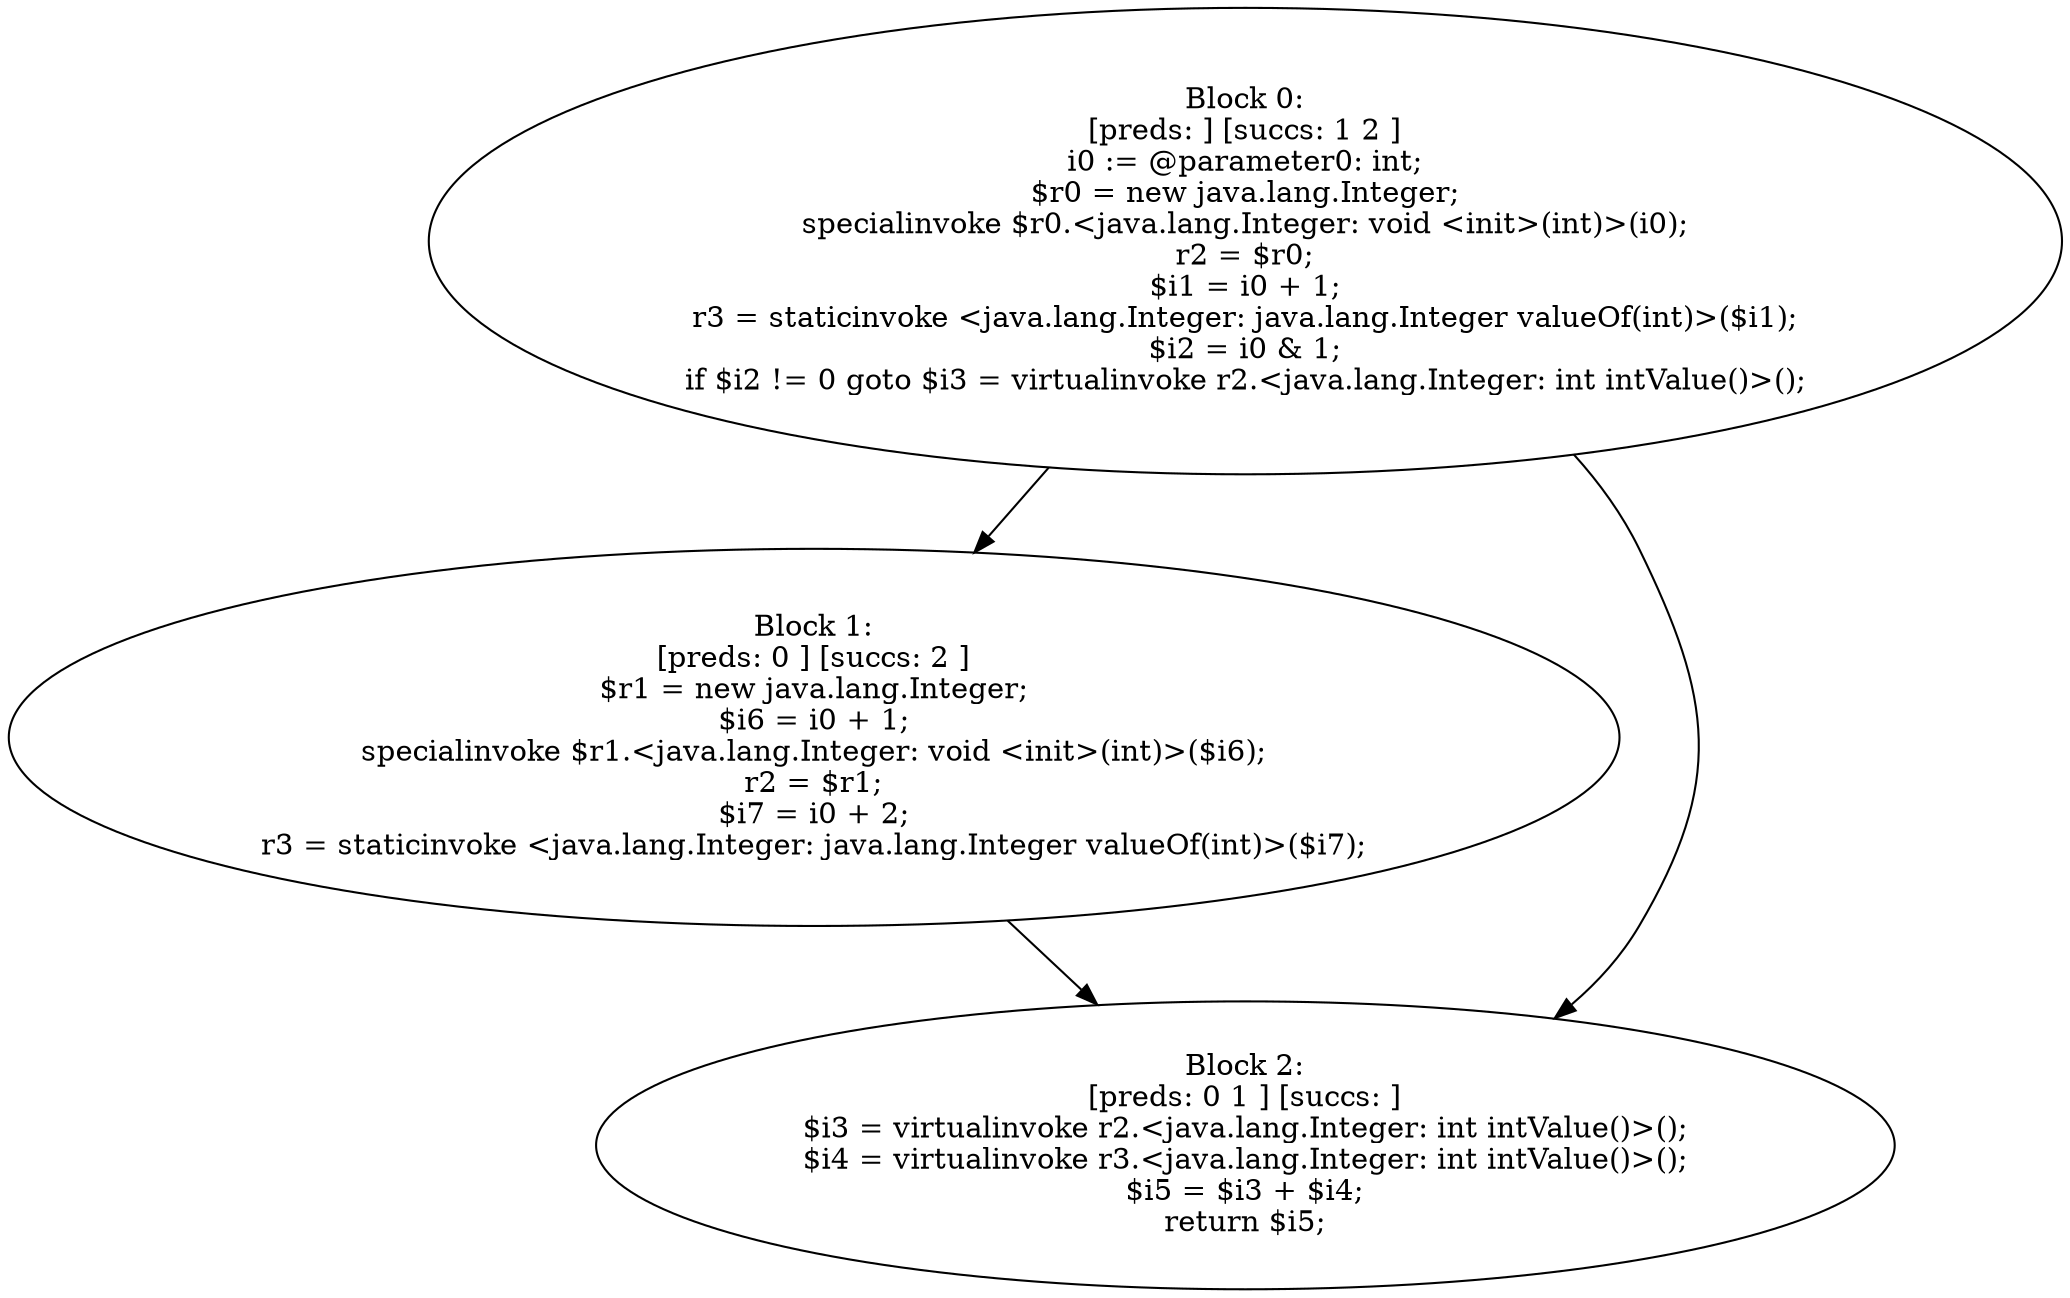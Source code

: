 digraph "unitGraph" {
    "Block 0:
[preds: ] [succs: 1 2 ]
i0 := @parameter0: int;
$r0 = new java.lang.Integer;
specialinvoke $r0.<java.lang.Integer: void <init>(int)>(i0);
r2 = $r0;
$i1 = i0 + 1;
r3 = staticinvoke <java.lang.Integer: java.lang.Integer valueOf(int)>($i1);
$i2 = i0 & 1;
if $i2 != 0 goto $i3 = virtualinvoke r2.<java.lang.Integer: int intValue()>();
"
    "Block 1:
[preds: 0 ] [succs: 2 ]
$r1 = new java.lang.Integer;
$i6 = i0 + 1;
specialinvoke $r1.<java.lang.Integer: void <init>(int)>($i6);
r2 = $r1;
$i7 = i0 + 2;
r3 = staticinvoke <java.lang.Integer: java.lang.Integer valueOf(int)>($i7);
"
    "Block 2:
[preds: 0 1 ] [succs: ]
$i3 = virtualinvoke r2.<java.lang.Integer: int intValue()>();
$i4 = virtualinvoke r3.<java.lang.Integer: int intValue()>();
$i5 = $i3 + $i4;
return $i5;
"
    "Block 0:
[preds: ] [succs: 1 2 ]
i0 := @parameter0: int;
$r0 = new java.lang.Integer;
specialinvoke $r0.<java.lang.Integer: void <init>(int)>(i0);
r2 = $r0;
$i1 = i0 + 1;
r3 = staticinvoke <java.lang.Integer: java.lang.Integer valueOf(int)>($i1);
$i2 = i0 & 1;
if $i2 != 0 goto $i3 = virtualinvoke r2.<java.lang.Integer: int intValue()>();
"->"Block 1:
[preds: 0 ] [succs: 2 ]
$r1 = new java.lang.Integer;
$i6 = i0 + 1;
specialinvoke $r1.<java.lang.Integer: void <init>(int)>($i6);
r2 = $r1;
$i7 = i0 + 2;
r3 = staticinvoke <java.lang.Integer: java.lang.Integer valueOf(int)>($i7);
";
    "Block 0:
[preds: ] [succs: 1 2 ]
i0 := @parameter0: int;
$r0 = new java.lang.Integer;
specialinvoke $r0.<java.lang.Integer: void <init>(int)>(i0);
r2 = $r0;
$i1 = i0 + 1;
r3 = staticinvoke <java.lang.Integer: java.lang.Integer valueOf(int)>($i1);
$i2 = i0 & 1;
if $i2 != 0 goto $i3 = virtualinvoke r2.<java.lang.Integer: int intValue()>();
"->"Block 2:
[preds: 0 1 ] [succs: ]
$i3 = virtualinvoke r2.<java.lang.Integer: int intValue()>();
$i4 = virtualinvoke r3.<java.lang.Integer: int intValue()>();
$i5 = $i3 + $i4;
return $i5;
";
    "Block 1:
[preds: 0 ] [succs: 2 ]
$r1 = new java.lang.Integer;
$i6 = i0 + 1;
specialinvoke $r1.<java.lang.Integer: void <init>(int)>($i6);
r2 = $r1;
$i7 = i0 + 2;
r3 = staticinvoke <java.lang.Integer: java.lang.Integer valueOf(int)>($i7);
"->"Block 2:
[preds: 0 1 ] [succs: ]
$i3 = virtualinvoke r2.<java.lang.Integer: int intValue()>();
$i4 = virtualinvoke r3.<java.lang.Integer: int intValue()>();
$i5 = $i3 + $i4;
return $i5;
";
}
